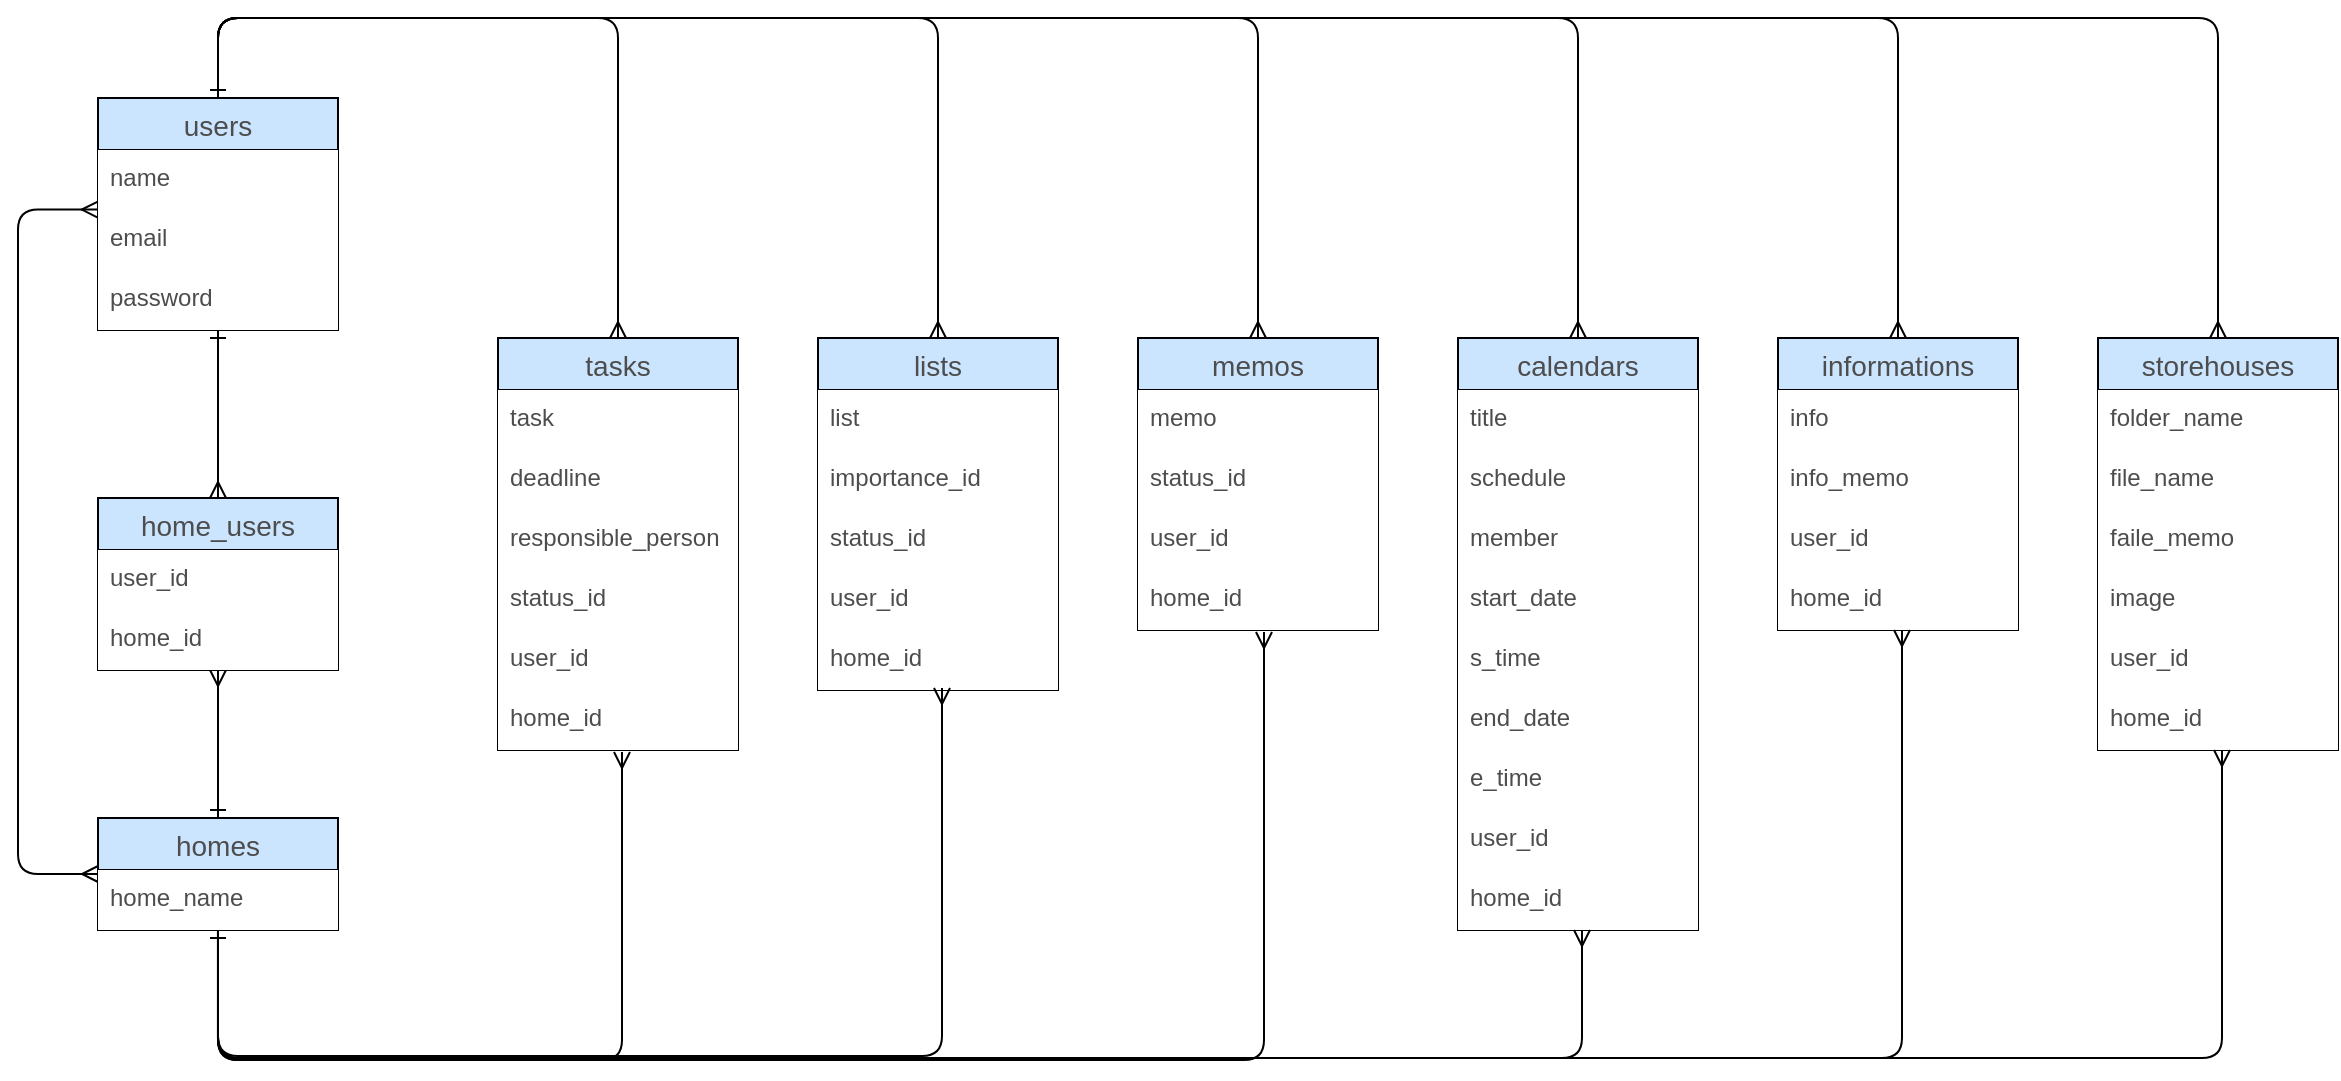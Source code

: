 <mxfile>
    <diagram id="geHvrUkYBgyrKziRj8JF" name="ページ1">
        <mxGraphModel dx="82" dy="368" grid="1" gridSize="10" guides="1" tooltips="1" connect="1" arrows="1" fold="1" page="1" pageScale="1" pageWidth="270" pageHeight="300" math="0" shadow="0">
            <root>
                <mxCell id="0"/>
                <mxCell id="1" parent="0"/>
                <mxCell id="70" style="edgeStyle=none;html=1;exitX=0.5;exitY=1;exitDx=0;exitDy=0;entryX=0.5;entryY=0;entryDx=0;entryDy=0;fontColor=#4D4D4D;startArrow=ERone;startFill=0;endArrow=ERmany;endFill=0;" edge="1" parent="1" source="2" target="10">
                    <mxGeometry relative="1" as="geometry"/>
                </mxCell>
                <mxCell id="74" style="edgeStyle=elbowEdgeStyle;elbow=vertical;html=1;fontColor=#4D4D4D;startArrow=ERone;startFill=0;endArrow=ERmany;endFill=0;entryX=0.5;entryY=0;entryDx=0;entryDy=0;exitX=0.5;exitY=0;exitDx=0;exitDy=0;" edge="1" parent="1" source="2" target="28">
                    <mxGeometry relative="1" as="geometry">
                        <mxPoint x="720" y="-90" as="targetPoint"/>
                        <mxPoint x="210" y="-4" as="sourcePoint"/>
                        <Array as="points">
                            <mxPoint x="480" y="-40"/>
                        </Array>
                    </mxGeometry>
                </mxCell>
                <mxCell id="75" style="edgeStyle=elbowEdgeStyle;elbow=vertical;html=1;exitX=0.5;exitY=0;exitDx=0;exitDy=0;fontColor=#4D4D4D;startArrow=ERone;startFill=0;endArrow=ERmany;endFill=0;entryX=0.5;entryY=0;entryDx=0;entryDy=0;" edge="1" parent="1" source="2" target="21">
                    <mxGeometry relative="1" as="geometry">
                        <mxPoint x="580" y="-10" as="targetPoint"/>
                        <Array as="points">
                            <mxPoint x="400" y="-40"/>
                        </Array>
                    </mxGeometry>
                </mxCell>
                <mxCell id="76" style="edgeStyle=elbowEdgeStyle;elbow=vertical;html=1;exitX=0.5;exitY=0;exitDx=0;exitDy=0;entryX=0.5;entryY=0;entryDx=0;entryDy=0;fontColor=#4D4D4D;startArrow=ERone;startFill=0;endArrow=ERmany;endFill=0;" edge="1" parent="1" source="2" target="14">
                    <mxGeometry relative="1" as="geometry">
                        <Array as="points">
                            <mxPoint x="330" y="-40"/>
                            <mxPoint x="220"/>
                            <mxPoint x="335" y="-50"/>
                        </Array>
                    </mxGeometry>
                </mxCell>
                <mxCell id="2" value="users" style="swimlane;fontStyle=0;childLayout=stackLayout;horizontal=1;startSize=26;horizontalStack=0;resizeParent=1;resizeParentMax=0;resizeLast=0;collapsible=1;marginBottom=0;align=center;fontSize=14;fontColor=#4D4D4D;fillColor=#CCE5FF;" vertex="1" parent="1">
                    <mxGeometry x="160" width="120" height="116" as="geometry">
                        <mxRectangle x="160" width="70" height="26" as="alternateBounds"/>
                    </mxGeometry>
                </mxCell>
                <mxCell id="3" value="name" style="text;strokeColor=none;fillColor=#FFFFFF;spacingLeft=4;spacingRight=4;overflow=hidden;rotatable=0;points=[[0,0.5],[1,0.5]];portConstraint=eastwest;fontSize=12;fontColor=#4D4D4D;" vertex="1" parent="2">
                    <mxGeometry y="26" width="120" height="30" as="geometry"/>
                </mxCell>
                <mxCell id="4" value="email" style="text;strokeColor=none;fillColor=#FFFFFF;spacingLeft=4;spacingRight=4;overflow=hidden;rotatable=0;points=[[0,0.5],[1,0.5]];portConstraint=eastwest;fontSize=12;fontColor=#4D4D4D;" vertex="1" parent="2">
                    <mxGeometry y="56" width="120" height="30" as="geometry"/>
                </mxCell>
                <mxCell id="5" value="password" style="text;strokeColor=none;fillColor=#FFFFFF;spacingLeft=4;spacingRight=4;overflow=hidden;rotatable=0;points=[[0,0.5],[1,0.5]];portConstraint=eastwest;fontSize=12;fontColor=#4D4D4D;" vertex="1" parent="2">
                    <mxGeometry y="86" width="120" height="30" as="geometry"/>
                </mxCell>
                <mxCell id="71" style="edgeStyle=none;html=1;exitX=0.5;exitY=0;exitDx=0;exitDy=0;entryX=0.5;entryY=1;entryDx=0;entryDy=0;fontColor=#4D4D4D;startArrow=ERone;startFill=0;endArrow=ERmany;endFill=0;" edge="1" parent="1" source="6" target="10">
                    <mxGeometry relative="1" as="geometry"/>
                </mxCell>
                <mxCell id="72" style="edgeStyle=elbowEdgeStyle;html=1;exitX=0;exitY=0.5;exitDx=0;exitDy=0;fontColor=#4D4D4D;startArrow=ERmany;startFill=0;endArrow=ERmany;endFill=0;entryX=-0.001;entryY=-0.007;entryDx=0;entryDy=0;entryPerimeter=0;" edge="1" parent="1" source="6" target="4">
                    <mxGeometry relative="1" as="geometry">
                        <mxPoint x="160" y="70" as="targetPoint"/>
                        <Array as="points">
                            <mxPoint x="120" y="20"/>
                            <mxPoint x="120" y="240"/>
                        </Array>
                    </mxGeometry>
                </mxCell>
                <mxCell id="6" value="homes" style="swimlane;fontStyle=0;childLayout=stackLayout;horizontal=1;startSize=26;horizontalStack=0;resizeParent=1;resizeParentMax=0;resizeLast=0;collapsible=1;marginBottom=0;align=center;fontSize=14;fontColor=#4D4D4D;fillColor=#CCE5FF;swimlaneFillColor=default;" vertex="1" parent="1">
                    <mxGeometry x="160" y="360" width="120" height="56" as="geometry"/>
                </mxCell>
                <mxCell id="7" value="home_name" style="text;strokeColor=none;fillColor=#FFFFFF;spacingLeft=4;spacingRight=4;overflow=hidden;rotatable=0;points=[[0,0.5],[1,0.5]];portConstraint=eastwest;fontSize=12;fontColor=#4D4D4D;" vertex="1" parent="6">
                    <mxGeometry y="26" width="120" height="30" as="geometry"/>
                </mxCell>
                <mxCell id="10" value="home_users" style="swimlane;fontStyle=0;childLayout=stackLayout;horizontal=1;startSize=26;horizontalStack=0;resizeParent=1;resizeParentMax=0;resizeLast=0;collapsible=1;marginBottom=0;align=center;fontSize=14;fontColor=#4D4D4D;fillColor=#CCE5FF;" vertex="1" parent="1">
                    <mxGeometry x="160" y="200" width="120" height="86" as="geometry"/>
                </mxCell>
                <mxCell id="11" value="user_id" style="text;strokeColor=none;fillColor=#FFFFFF;spacingLeft=4;spacingRight=4;overflow=hidden;rotatable=0;points=[[0,0.5],[1,0.5]];portConstraint=eastwest;fontSize=12;fontColor=#4D4D4D;" vertex="1" parent="10">
                    <mxGeometry y="26" width="120" height="30" as="geometry"/>
                </mxCell>
                <mxCell id="13" value="home_id" style="text;strokeColor=none;fillColor=#FFFFFF;spacingLeft=4;spacingRight=4;overflow=hidden;rotatable=0;points=[[0,0.5],[1,0.5]];portConstraint=eastwest;fontSize=12;fontColor=#4D4D4D;" vertex="1" parent="10">
                    <mxGeometry y="56" width="120" height="30" as="geometry"/>
                </mxCell>
                <mxCell id="14" value="tasks" style="swimlane;fontStyle=0;childLayout=stackLayout;horizontal=1;startSize=26;horizontalStack=0;resizeParent=1;resizeParentMax=0;resizeLast=0;collapsible=1;marginBottom=0;align=center;fontSize=14;fontColor=#4D4D4D;fillColor=#CCE5FF;" vertex="1" parent="1">
                    <mxGeometry x="360" y="120" width="120" height="206" as="geometry"/>
                </mxCell>
                <mxCell id="15" value="task   " style="text;strokeColor=none;fillColor=#FFFFFF;spacingLeft=4;spacingRight=4;overflow=hidden;rotatable=0;points=[[0,0.5],[1,0.5]];portConstraint=eastwest;fontSize=12;fontColor=#4D4D4D;" vertex="1" parent="14">
                    <mxGeometry y="26" width="120" height="30" as="geometry"/>
                </mxCell>
                <mxCell id="16" value="deadline" style="text;strokeColor=none;fillColor=#FFFFFF;spacingLeft=4;spacingRight=4;overflow=hidden;rotatable=0;points=[[0,0.5],[1,0.5]];portConstraint=eastwest;fontSize=12;fontColor=#4D4D4D;" vertex="1" parent="14">
                    <mxGeometry y="56" width="120" height="30" as="geometry"/>
                </mxCell>
                <mxCell id="17" value="responsible_person" style="text;strokeColor=none;fillColor=#FFFFFF;spacingLeft=4;spacingRight=4;overflow=hidden;rotatable=0;points=[[0,0.5],[1,0.5]];portConstraint=eastwest;fontSize=12;fontColor=#4D4D4D;" vertex="1" parent="14">
                    <mxGeometry y="86" width="120" height="30" as="geometry"/>
                </mxCell>
                <mxCell id="18" value="status_id" style="text;strokeColor=none;fillColor=#FFFFFF;spacingLeft=4;spacingRight=4;overflow=hidden;rotatable=0;points=[[0,0.5],[1,0.5]];portConstraint=eastwest;fontSize=12;fontColor=#4D4D4D;" vertex="1" parent="14">
                    <mxGeometry y="116" width="120" height="30" as="geometry"/>
                </mxCell>
                <mxCell id="19" value="user_id" style="text;strokeColor=none;fillColor=#FFFFFF;spacingLeft=4;spacingRight=4;overflow=hidden;rotatable=0;points=[[0,0.5],[1,0.5]];portConstraint=eastwest;fontSize=12;fontColor=#4D4D4D;" vertex="1" parent="14">
                    <mxGeometry y="146" width="120" height="30" as="geometry"/>
                </mxCell>
                <mxCell id="20" value="home_id" style="text;strokeColor=none;fillColor=#FFFFFF;spacingLeft=4;spacingRight=4;overflow=hidden;rotatable=0;points=[[0,0.5],[1,0.5]];portConstraint=eastwest;fontSize=12;fontColor=#4D4D4D;" vertex="1" parent="14">
                    <mxGeometry y="176" width="120" height="30" as="geometry"/>
                </mxCell>
                <mxCell id="21" value="lists" style="swimlane;fontStyle=0;childLayout=stackLayout;horizontal=1;startSize=26;horizontalStack=0;resizeParent=1;resizeParentMax=0;resizeLast=0;collapsible=1;marginBottom=0;align=center;fontSize=14;fontColor=#4D4D4D;fillColor=#CCE5FF;" vertex="1" parent="1">
                    <mxGeometry x="520" y="120" width="120" height="176" as="geometry"/>
                </mxCell>
                <mxCell id="22" value="list" style="text;strokeColor=none;fillColor=#FFFFFF;spacingLeft=4;spacingRight=4;overflow=hidden;rotatable=0;points=[[0,0.5],[1,0.5]];portConstraint=eastwest;fontSize=12;fontColor=#4D4D4D;" vertex="1" parent="21">
                    <mxGeometry y="26" width="120" height="30" as="geometry"/>
                </mxCell>
                <mxCell id="23" value="importance_id" style="text;strokeColor=none;fillColor=#FFFFFF;spacingLeft=4;spacingRight=4;overflow=hidden;rotatable=0;points=[[0,0.5],[1,0.5]];portConstraint=eastwest;fontSize=12;fontColor=#4D4D4D;" vertex="1" parent="21">
                    <mxGeometry y="56" width="120" height="30" as="geometry"/>
                </mxCell>
                <mxCell id="24" value="status_id" style="text;strokeColor=none;fillColor=#FFFFFF;spacingLeft=4;spacingRight=4;overflow=hidden;rotatable=0;points=[[0,0.5],[1,0.5]];portConstraint=eastwest;fontSize=12;fontColor=#4D4D4D;" vertex="1" parent="21">
                    <mxGeometry y="86" width="120" height="30" as="geometry"/>
                </mxCell>
                <mxCell id="26" value="user_id" style="text;strokeColor=none;fillColor=#FFFFFF;spacingLeft=4;spacingRight=4;overflow=hidden;rotatable=0;points=[[0,0.5],[1,0.5]];portConstraint=eastwest;fontSize=12;fontColor=#4D4D4D;" vertex="1" parent="21">
                    <mxGeometry y="116" width="120" height="30" as="geometry"/>
                </mxCell>
                <mxCell id="27" value="home_id" style="text;strokeColor=none;fillColor=#FFFFFF;spacingLeft=4;spacingRight=4;overflow=hidden;rotatable=0;points=[[0,0.5],[1,0.5]];portConstraint=eastwest;fontSize=12;fontColor=#4D4D4D;" vertex="1" parent="21">
                    <mxGeometry y="146" width="120" height="30" as="geometry"/>
                </mxCell>
                <mxCell id="28" value="memos" style="swimlane;fontStyle=0;childLayout=stackLayout;horizontal=1;startSize=26;horizontalStack=0;resizeParent=1;resizeParentMax=0;resizeLast=0;collapsible=1;marginBottom=0;align=center;fontSize=14;fontColor=#4D4D4D;fillColor=#CCE5FF;" vertex="1" parent="1">
                    <mxGeometry x="680" y="120" width="120" height="146" as="geometry"/>
                </mxCell>
                <mxCell id="29" value="memo" style="text;strokeColor=none;fillColor=#FFFFFF;spacingLeft=4;spacingRight=4;overflow=hidden;rotatable=0;points=[[0,0.5],[1,0.5]];portConstraint=eastwest;fontSize=12;fontColor=#4D4D4D;" vertex="1" parent="28">
                    <mxGeometry y="26" width="120" height="30" as="geometry"/>
                </mxCell>
                <mxCell id="30" value="status_id" style="text;strokeColor=none;fillColor=#FFFFFF;spacingLeft=4;spacingRight=4;overflow=hidden;rotatable=0;points=[[0,0.5],[1,0.5]];portConstraint=eastwest;fontSize=12;fontColor=#4D4D4D;" vertex="1" parent="28">
                    <mxGeometry y="56" width="120" height="30" as="geometry"/>
                </mxCell>
                <mxCell id="33" value="user_id" style="text;strokeColor=none;fillColor=#FFFFFF;spacingLeft=4;spacingRight=4;overflow=hidden;rotatable=0;points=[[0,0.5],[1,0.5]];portConstraint=eastwest;fontSize=12;fontColor=#4D4D4D;" vertex="1" parent="28">
                    <mxGeometry y="86" width="120" height="30" as="geometry"/>
                </mxCell>
                <mxCell id="34" value="home_id" style="text;strokeColor=none;fillColor=#FFFFFF;spacingLeft=4;spacingRight=4;overflow=hidden;rotatable=0;points=[[0,0.5],[1,0.5]];portConstraint=eastwest;fontSize=12;fontColor=#4D4D4D;" vertex="1" parent="28">
                    <mxGeometry y="116" width="120" height="30" as="geometry"/>
                </mxCell>
                <mxCell id="35" value="calendars" style="swimlane;fontStyle=0;childLayout=stackLayout;horizontal=1;startSize=26;horizontalStack=0;resizeParent=1;resizeParentMax=0;resizeLast=0;collapsible=1;marginBottom=0;align=center;fontSize=14;fontColor=#4D4D4D;fillColor=#CCE5FF;" vertex="1" parent="1">
                    <mxGeometry x="840" y="120" width="120" height="296" as="geometry"/>
                </mxCell>
                <mxCell id="36" value="title" style="text;strokeColor=none;fillColor=#FFFFFF;spacingLeft=4;spacingRight=4;overflow=hidden;rotatable=0;points=[[0,0.5],[1,0.5]];portConstraint=eastwest;fontSize=12;fontColor=#4D4D4D;" vertex="1" parent="35">
                    <mxGeometry y="26" width="120" height="30" as="geometry"/>
                </mxCell>
                <mxCell id="37" value="schedule" style="text;strokeColor=none;fillColor=#FFFFFF;spacingLeft=4;spacingRight=4;overflow=hidden;rotatable=0;points=[[0,0.5],[1,0.5]];portConstraint=eastwest;fontSize=12;fontColor=#4D4D4D;" vertex="1" parent="35">
                    <mxGeometry y="56" width="120" height="30" as="geometry"/>
                </mxCell>
                <mxCell id="38" value="member" style="text;strokeColor=none;fillColor=#FFFFFF;spacingLeft=4;spacingRight=4;overflow=hidden;rotatable=0;points=[[0,0.5],[1,0.5]];portConstraint=eastwest;fontSize=12;fontColor=#4D4D4D;" vertex="1" parent="35">
                    <mxGeometry y="86" width="120" height="30" as="geometry"/>
                </mxCell>
                <mxCell id="39" value="start_date" style="text;strokeColor=none;fillColor=#FFFFFF;spacingLeft=4;spacingRight=4;overflow=hidden;rotatable=0;points=[[0,0.5],[1,0.5]];portConstraint=eastwest;fontSize=12;fontColor=#4D4D4D;" vertex="1" parent="35">
                    <mxGeometry y="116" width="120" height="30" as="geometry"/>
                </mxCell>
                <mxCell id="40" value="s_time" style="text;strokeColor=none;fillColor=#FFFFFF;spacingLeft=4;spacingRight=4;overflow=hidden;rotatable=0;points=[[0,0.5],[1,0.5]];portConstraint=eastwest;fontSize=12;fontColor=#4D4D4D;" vertex="1" parent="35">
                    <mxGeometry y="146" width="120" height="30" as="geometry"/>
                </mxCell>
                <mxCell id="41" value="end_date" style="text;strokeColor=none;fillColor=#FFFFFF;spacingLeft=4;spacingRight=4;overflow=hidden;rotatable=0;points=[[0,0.5],[1,0.5]];portConstraint=eastwest;fontSize=12;fontColor=#4D4D4D;" vertex="1" parent="35">
                    <mxGeometry y="176" width="120" height="30" as="geometry"/>
                </mxCell>
                <mxCell id="42" value="e_time" style="text;strokeColor=none;fillColor=#FFFFFF;spacingLeft=4;spacingRight=4;overflow=hidden;rotatable=0;points=[[0,0.5],[1,0.5]];portConstraint=eastwest;fontSize=12;fontColor=#4D4D4D;" vertex="1" parent="35">
                    <mxGeometry y="206" width="120" height="30" as="geometry"/>
                </mxCell>
                <mxCell id="43" value="user_id" style="text;strokeColor=none;fillColor=#FFFFFF;spacingLeft=4;spacingRight=4;overflow=hidden;rotatable=0;points=[[0,0.5],[1,0.5]];portConstraint=eastwest;fontSize=12;fontColor=#4D4D4D;" vertex="1" parent="35">
                    <mxGeometry y="236" width="120" height="30" as="geometry"/>
                </mxCell>
                <mxCell id="44" value="home_id" style="text;strokeColor=none;fillColor=#FFFFFF;spacingLeft=4;spacingRight=4;overflow=hidden;rotatable=0;points=[[0,0.5],[1,0.5]];portConstraint=eastwest;fontSize=12;fontColor=#4D4D4D;" vertex="1" parent="35">
                    <mxGeometry y="266" width="120" height="30" as="geometry"/>
                </mxCell>
                <mxCell id="45" value="informations" style="swimlane;fontStyle=0;childLayout=stackLayout;horizontal=1;startSize=26;horizontalStack=0;resizeParent=1;resizeParentMax=0;resizeLast=0;collapsible=1;marginBottom=0;align=center;fontSize=14;fontColor=#4D4D4D;fillColor=#CCE5FF;" vertex="1" parent="1">
                    <mxGeometry x="1000" y="120" width="120" height="146" as="geometry"/>
                </mxCell>
                <mxCell id="46" value="info" style="text;strokeColor=none;fillColor=#FFFFFF;spacingLeft=4;spacingRight=4;overflow=hidden;rotatable=0;points=[[0,0.5],[1,0.5]];portConstraint=eastwest;fontSize=12;fontColor=#4D4D4D;" vertex="1" parent="45">
                    <mxGeometry y="26" width="120" height="30" as="geometry"/>
                </mxCell>
                <mxCell id="47" value="info_memo" style="text;strokeColor=none;fillColor=#FFFFFF;spacingLeft=4;spacingRight=4;overflow=hidden;rotatable=0;points=[[0,0.5],[1,0.5]];portConstraint=eastwest;fontSize=12;fontColor=#4D4D4D;" vertex="1" parent="45">
                    <mxGeometry y="56" width="120" height="30" as="geometry"/>
                </mxCell>
                <mxCell id="53" value="user_id" style="text;strokeColor=none;fillColor=#FFFFFF;spacingLeft=4;spacingRight=4;overflow=hidden;rotatable=0;points=[[0,0.5],[1,0.5]];portConstraint=eastwest;fontSize=12;fontColor=#4D4D4D;" vertex="1" parent="45">
                    <mxGeometry y="86" width="120" height="30" as="geometry"/>
                </mxCell>
                <mxCell id="54" value="home_id" style="text;strokeColor=none;fillColor=#FFFFFF;spacingLeft=4;spacingRight=4;overflow=hidden;rotatable=0;points=[[0,0.5],[1,0.5]];portConstraint=eastwest;fontSize=12;fontColor=#4D4D4D;" vertex="1" parent="45">
                    <mxGeometry y="116" width="120" height="30" as="geometry"/>
                </mxCell>
                <mxCell id="55" value="storehouses" style="swimlane;fontStyle=0;childLayout=stackLayout;horizontal=1;startSize=26;horizontalStack=0;resizeParent=1;resizeParentMax=0;resizeLast=0;collapsible=1;marginBottom=0;align=center;fontSize=14;fontColor=#4D4D4D;fillColor=#CCE5FF;" vertex="1" parent="1">
                    <mxGeometry x="1160" y="120" width="120" height="206" as="geometry"/>
                </mxCell>
                <mxCell id="56" value="folder_name" style="text;strokeColor=none;fillColor=#FFFFFF;spacingLeft=4;spacingRight=4;overflow=hidden;rotatable=0;points=[[0,0.5],[1,0.5]];portConstraint=eastwest;fontSize=12;fontColor=#4D4D4D;" vertex="1" parent="55">
                    <mxGeometry y="26" width="120" height="30" as="geometry"/>
                </mxCell>
                <mxCell id="57" value="file_name" style="text;strokeColor=none;fillColor=#FFFFFF;spacingLeft=4;spacingRight=4;overflow=hidden;rotatable=0;points=[[0,0.5],[1,0.5]];portConstraint=eastwest;fontSize=12;fontColor=#4D4D4D;" vertex="1" parent="55">
                    <mxGeometry y="56" width="120" height="30" as="geometry"/>
                </mxCell>
                <mxCell id="58" value="faile_memo" style="text;strokeColor=none;fillColor=#FFFFFF;spacingLeft=4;spacingRight=4;overflow=hidden;rotatable=0;points=[[0,0.5],[1,0.5]];portConstraint=eastwest;fontSize=12;fontColor=#4D4D4D;" vertex="1" parent="55">
                    <mxGeometry y="86" width="120" height="30" as="geometry"/>
                </mxCell>
                <mxCell id="65" value="image" style="text;strokeColor=none;fillColor=#FFFFFF;spacingLeft=4;spacingRight=4;overflow=hidden;rotatable=0;points=[[0,0.5],[1,0.5]];portConstraint=eastwest;fontSize=12;fontColor=#4D4D4D;" vertex="1" parent="55">
                    <mxGeometry y="116" width="120" height="30" as="geometry"/>
                </mxCell>
                <mxCell id="63" value="user_id" style="text;strokeColor=none;fillColor=#FFFFFF;spacingLeft=4;spacingRight=4;overflow=hidden;rotatable=0;points=[[0,0.5],[1,0.5]];portConstraint=eastwest;fontSize=12;fontColor=#4D4D4D;" vertex="1" parent="55">
                    <mxGeometry y="146" width="120" height="30" as="geometry"/>
                </mxCell>
                <mxCell id="64" value="home_id" style="text;strokeColor=none;fillColor=#FFFFFF;spacingLeft=4;spacingRight=4;overflow=hidden;rotatable=0;points=[[0,0.5],[1,0.5]];portConstraint=eastwest;fontSize=12;fontColor=#4D4D4D;" vertex="1" parent="55">
                    <mxGeometry y="176" width="120" height="30" as="geometry"/>
                </mxCell>
                <mxCell id="82" style="edgeStyle=elbowEdgeStyle;elbow=vertical;html=1;fontColor=#4D4D4D;startArrow=none;startFill=0;endArrow=ERmany;endFill=0;exitX=0.483;exitY=0.967;exitDx=0;exitDy=0;exitPerimeter=0;entryX=0.5;entryY=1;entryDx=0;entryDy=0;" edge="1" parent="1">
                    <mxGeometry relative="1" as="geometry">
                        <mxPoint x="1222" y="326" as="targetPoint"/>
                        <mxPoint x="219.96" y="416.01" as="sourcePoint"/>
                        <Array as="points">
                            <mxPoint x="712" y="480"/>
                            <mxPoint x="512" y="621"/>
                        </Array>
                    </mxGeometry>
                </mxCell>
                <mxCell id="84" style="edgeStyle=elbowEdgeStyle;elbow=vertical;html=1;fontColor=#4D4D4D;startArrow=none;startFill=0;endArrow=ERmany;endFill=0;exitX=0.483;exitY=0.967;exitDx=0;exitDy=0;exitPerimeter=0;" edge="1" parent="1">
                    <mxGeometry relative="1" as="geometry">
                        <mxPoint x="1062" y="266" as="targetPoint"/>
                        <mxPoint x="220.0" y="416" as="sourcePoint"/>
                        <Array as="points">
                            <mxPoint x="642" y="480"/>
                            <mxPoint x="512.04" y="620.99"/>
                        </Array>
                    </mxGeometry>
                </mxCell>
                <mxCell id="85" style="edgeStyle=elbowEdgeStyle;elbow=vertical;html=1;fontColor=#4D4D4D;startArrow=none;startFill=0;endArrow=ERmany;endFill=0;entryX=0.5;entryY=1;entryDx=0;entryDy=0;exitX=0.483;exitY=0.967;exitDx=0;exitDy=0;exitPerimeter=0;" edge="1" parent="1">
                    <mxGeometry relative="1" as="geometry">
                        <mxPoint x="902" y="416" as="targetPoint"/>
                        <mxPoint x="220" y="416" as="sourcePoint"/>
                        <Array as="points">
                            <mxPoint x="552" y="480"/>
                            <mxPoint x="512.04" y="620.99"/>
                        </Array>
                    </mxGeometry>
                </mxCell>
                <mxCell id="91" style="edgeStyle=elbowEdgeStyle;elbow=vertical;html=1;fontColor=#4D4D4D;startArrow=ERone;startFill=0;endArrow=ERmany;endFill=0;entryX=0.5;entryY=0;entryDx=0;entryDy=0;" edge="1" parent="1" target="55">
                    <mxGeometry relative="1" as="geometry">
                        <mxPoint x="750" y="130" as="targetPoint"/>
                        <mxPoint x="220" as="sourcePoint"/>
                        <Array as="points">
                            <mxPoint x="480" y="-40"/>
                        </Array>
                    </mxGeometry>
                </mxCell>
                <mxCell id="92" style="edgeStyle=elbowEdgeStyle;elbow=vertical;html=1;fontColor=#4D4D4D;startArrow=ERone;startFill=0;endArrow=ERmany;endFill=0;entryX=0.5;entryY=0;entryDx=0;entryDy=0;" edge="1" parent="1" target="45">
                    <mxGeometry relative="1" as="geometry">
                        <mxPoint x="1230" y="130" as="targetPoint"/>
                        <mxPoint x="220" as="sourcePoint"/>
                        <Array as="points">
                            <mxPoint x="640" y="-40"/>
                        </Array>
                    </mxGeometry>
                </mxCell>
                <mxCell id="93" style="edgeStyle=elbowEdgeStyle;elbow=vertical;html=1;fontColor=#4D4D4D;startArrow=ERone;startFill=0;endArrow=ERmany;endFill=0;entryX=0.5;entryY=0;entryDx=0;entryDy=0;" edge="1" parent="1" target="35">
                    <mxGeometry relative="1" as="geometry">
                        <mxPoint x="1240" y="140" as="targetPoint"/>
                        <mxPoint x="220" as="sourcePoint"/>
                        <Array as="points">
                            <mxPoint x="570" y="-40"/>
                        </Array>
                    </mxGeometry>
                </mxCell>
                <mxCell id="94" style="edgeStyle=elbowEdgeStyle;elbow=vertical;html=1;fontColor=#4D4D4D;startArrow=none;startFill=0;endArrow=ERmany;endFill=0;" edge="1" parent="1">
                    <mxGeometry relative="1" as="geometry">
                        <mxPoint x="743" y="267" as="targetPoint"/>
                        <mxPoint x="220" y="416" as="sourcePoint"/>
                        <Array as="points">
                            <mxPoint x="483" y="481"/>
                            <mxPoint x="513.04" y="628.99"/>
                        </Array>
                    </mxGeometry>
                </mxCell>
                <mxCell id="95" style="edgeStyle=elbowEdgeStyle;elbow=vertical;html=1;fontColor=#4D4D4D;startArrow=none;startFill=0;endArrow=ERmany;endFill=0;entryX=0.5;entryY=1;entryDx=0;entryDy=0;" edge="1" parent="1">
                    <mxGeometry relative="1" as="geometry">
                        <mxPoint x="582" y="295.0" as="targetPoint"/>
                        <mxPoint x="220" y="416" as="sourcePoint"/>
                        <Array as="points">
                            <mxPoint x="412" y="479"/>
                            <mxPoint x="532.04" y="639.99"/>
                        </Array>
                    </mxGeometry>
                </mxCell>
                <mxCell id="96" style="edgeStyle=elbowEdgeStyle;elbow=vertical;html=1;fontColor=#4D4D4D;startArrow=ERone;startFill=0;endArrow=ERmany;endFill=0;entryX=0.5;entryY=1;entryDx=0;entryDy=0;exitX=0.475;exitY=0.967;exitDx=0;exitDy=0;exitPerimeter=0;" edge="1" parent="1">
                    <mxGeometry relative="1" as="geometry">
                        <mxPoint x="422" y="327" as="targetPoint"/>
                        <mxPoint x="220" y="416.01" as="sourcePoint"/>
                        <Array as="points">
                            <mxPoint x="322" y="481"/>
                            <mxPoint x="542.04" y="651.99"/>
                        </Array>
                    </mxGeometry>
                </mxCell>
            </root>
        </mxGraphModel>
    </diagram>
</mxfile>
